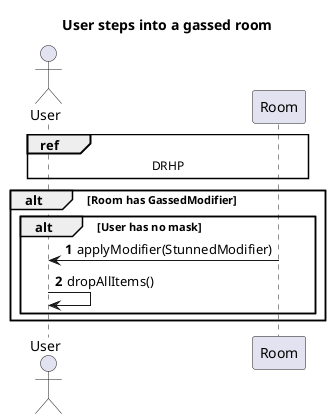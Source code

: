 @startuml
'https://plantuml.com/sequence-diagram
title User steps into a gassed room
autonumber

actor "User" as U
participant "Room" as R

ref over U, R: DRHP
alt Room has GassedModifier
    alt User has no mask
        R -> U: applyModifier(StunnedModifier)
        U -> U: dropAllItems()
    end
end
@enduml